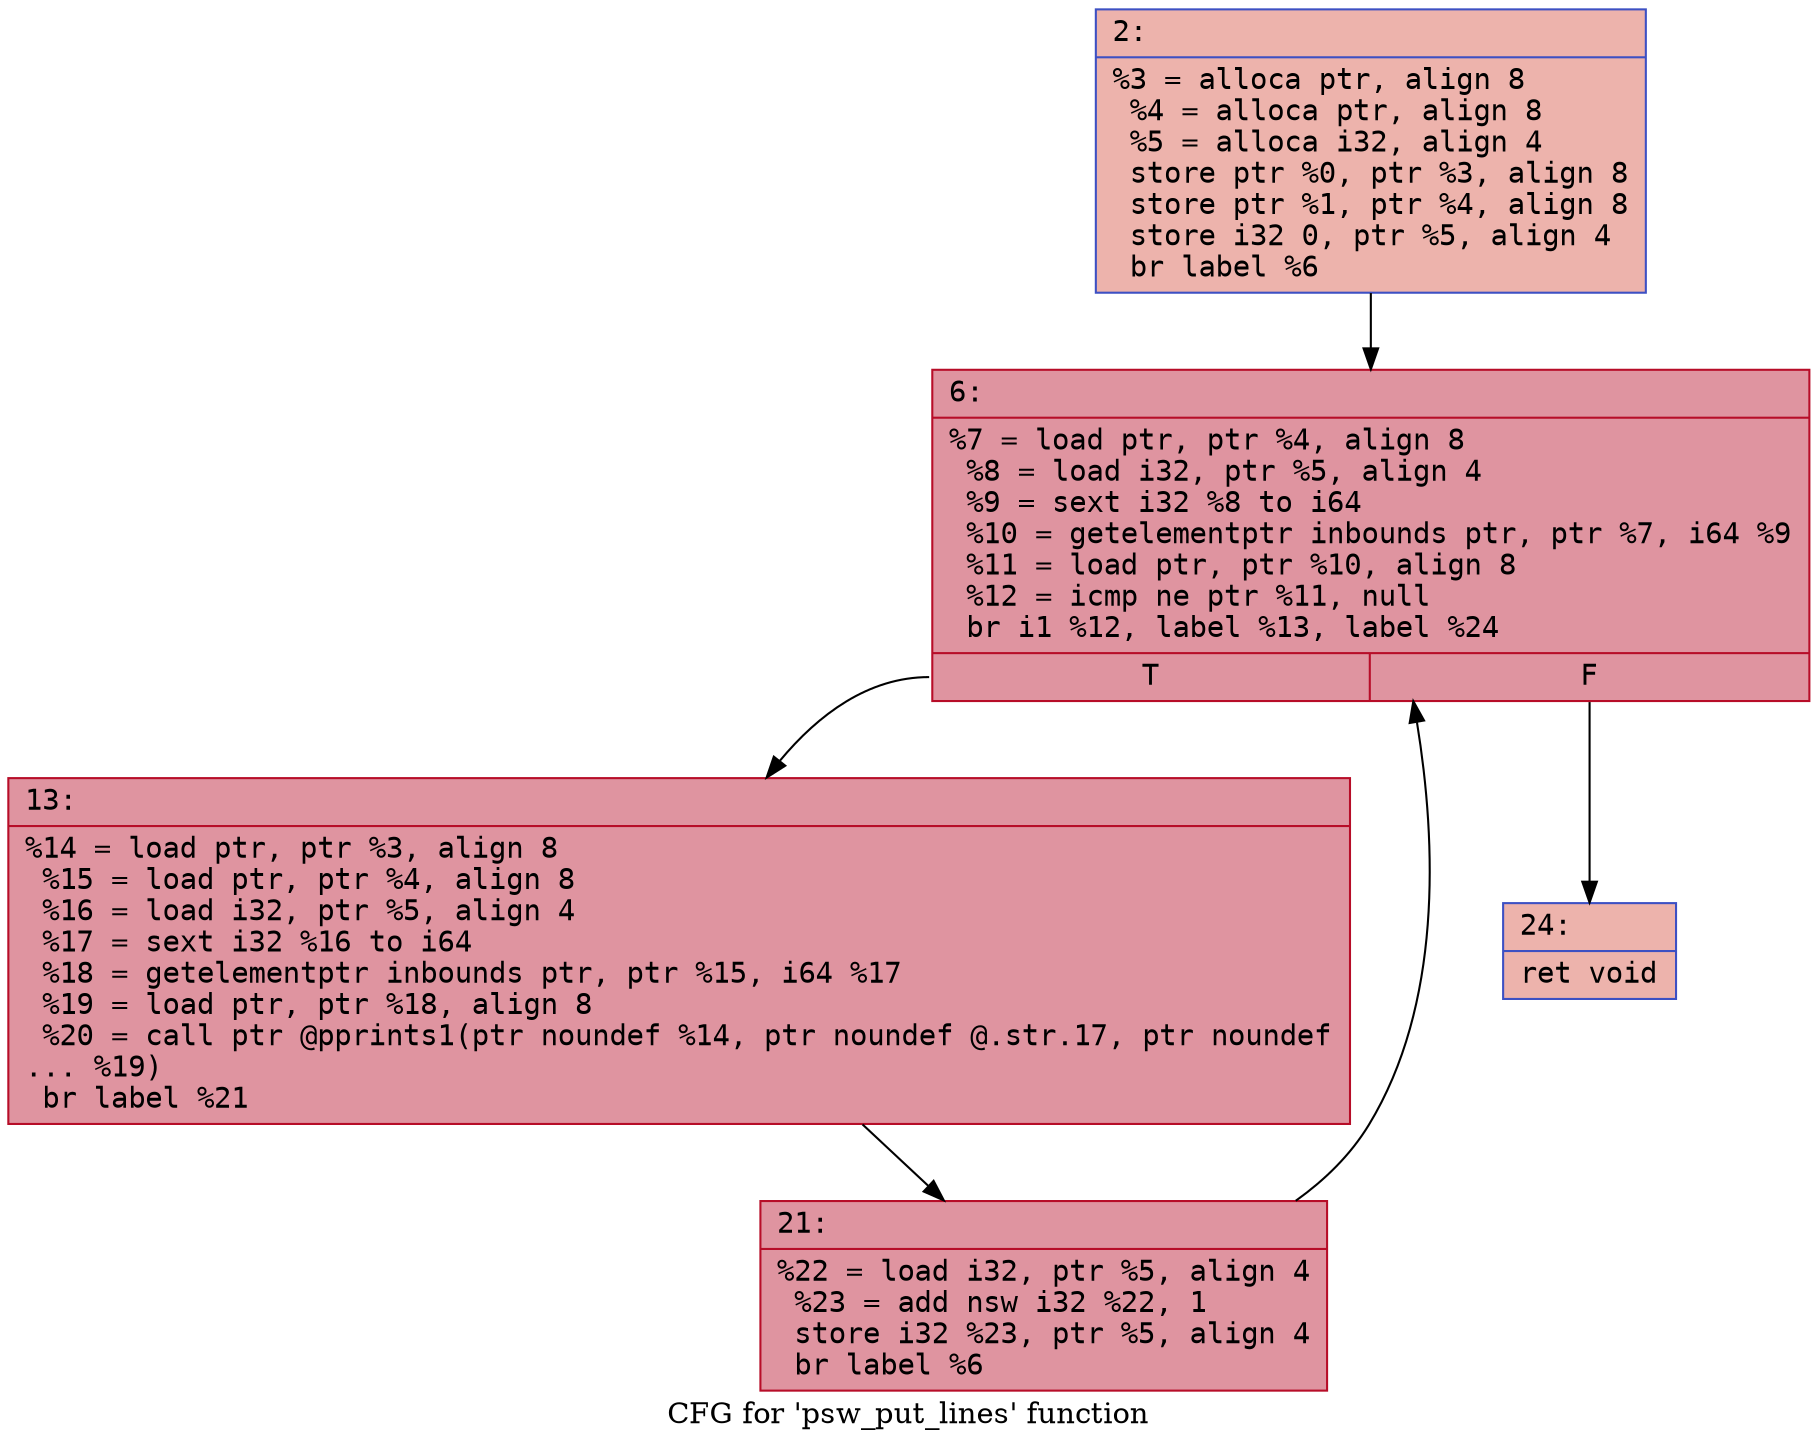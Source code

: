 digraph "CFG for 'psw_put_lines' function" {
	label="CFG for 'psw_put_lines' function";

	Node0x600002865cc0 [shape=record,color="#3d50c3ff", style=filled, fillcolor="#d6524470" fontname="Courier",label="{2:\l|  %3 = alloca ptr, align 8\l  %4 = alloca ptr, align 8\l  %5 = alloca i32, align 4\l  store ptr %0, ptr %3, align 8\l  store ptr %1, ptr %4, align 8\l  store i32 0, ptr %5, align 4\l  br label %6\l}"];
	Node0x600002865cc0 -> Node0x600002865d10[tooltip="2 -> 6\nProbability 100.00%" ];
	Node0x600002865d10 [shape=record,color="#b70d28ff", style=filled, fillcolor="#b70d2870" fontname="Courier",label="{6:\l|  %7 = load ptr, ptr %4, align 8\l  %8 = load i32, ptr %5, align 4\l  %9 = sext i32 %8 to i64\l  %10 = getelementptr inbounds ptr, ptr %7, i64 %9\l  %11 = load ptr, ptr %10, align 8\l  %12 = icmp ne ptr %11, null\l  br i1 %12, label %13, label %24\l|{<s0>T|<s1>F}}"];
	Node0x600002865d10:s0 -> Node0x600002865d60[tooltip="6 -> 13\nProbability 96.88%" ];
	Node0x600002865d10:s1 -> Node0x600002865e00[tooltip="6 -> 24\nProbability 3.12%" ];
	Node0x600002865d60 [shape=record,color="#b70d28ff", style=filled, fillcolor="#b70d2870" fontname="Courier",label="{13:\l|  %14 = load ptr, ptr %3, align 8\l  %15 = load ptr, ptr %4, align 8\l  %16 = load i32, ptr %5, align 4\l  %17 = sext i32 %16 to i64\l  %18 = getelementptr inbounds ptr, ptr %15, i64 %17\l  %19 = load ptr, ptr %18, align 8\l  %20 = call ptr @pprints1(ptr noundef %14, ptr noundef @.str.17, ptr noundef\l... %19)\l  br label %21\l}"];
	Node0x600002865d60 -> Node0x600002865db0[tooltip="13 -> 21\nProbability 100.00%" ];
	Node0x600002865db0 [shape=record,color="#b70d28ff", style=filled, fillcolor="#b70d2870" fontname="Courier",label="{21:\l|  %22 = load i32, ptr %5, align 4\l  %23 = add nsw i32 %22, 1\l  store i32 %23, ptr %5, align 4\l  br label %6\l}"];
	Node0x600002865db0 -> Node0x600002865d10[tooltip="21 -> 6\nProbability 100.00%" ];
	Node0x600002865e00 [shape=record,color="#3d50c3ff", style=filled, fillcolor="#d6524470" fontname="Courier",label="{24:\l|  ret void\l}"];
}
